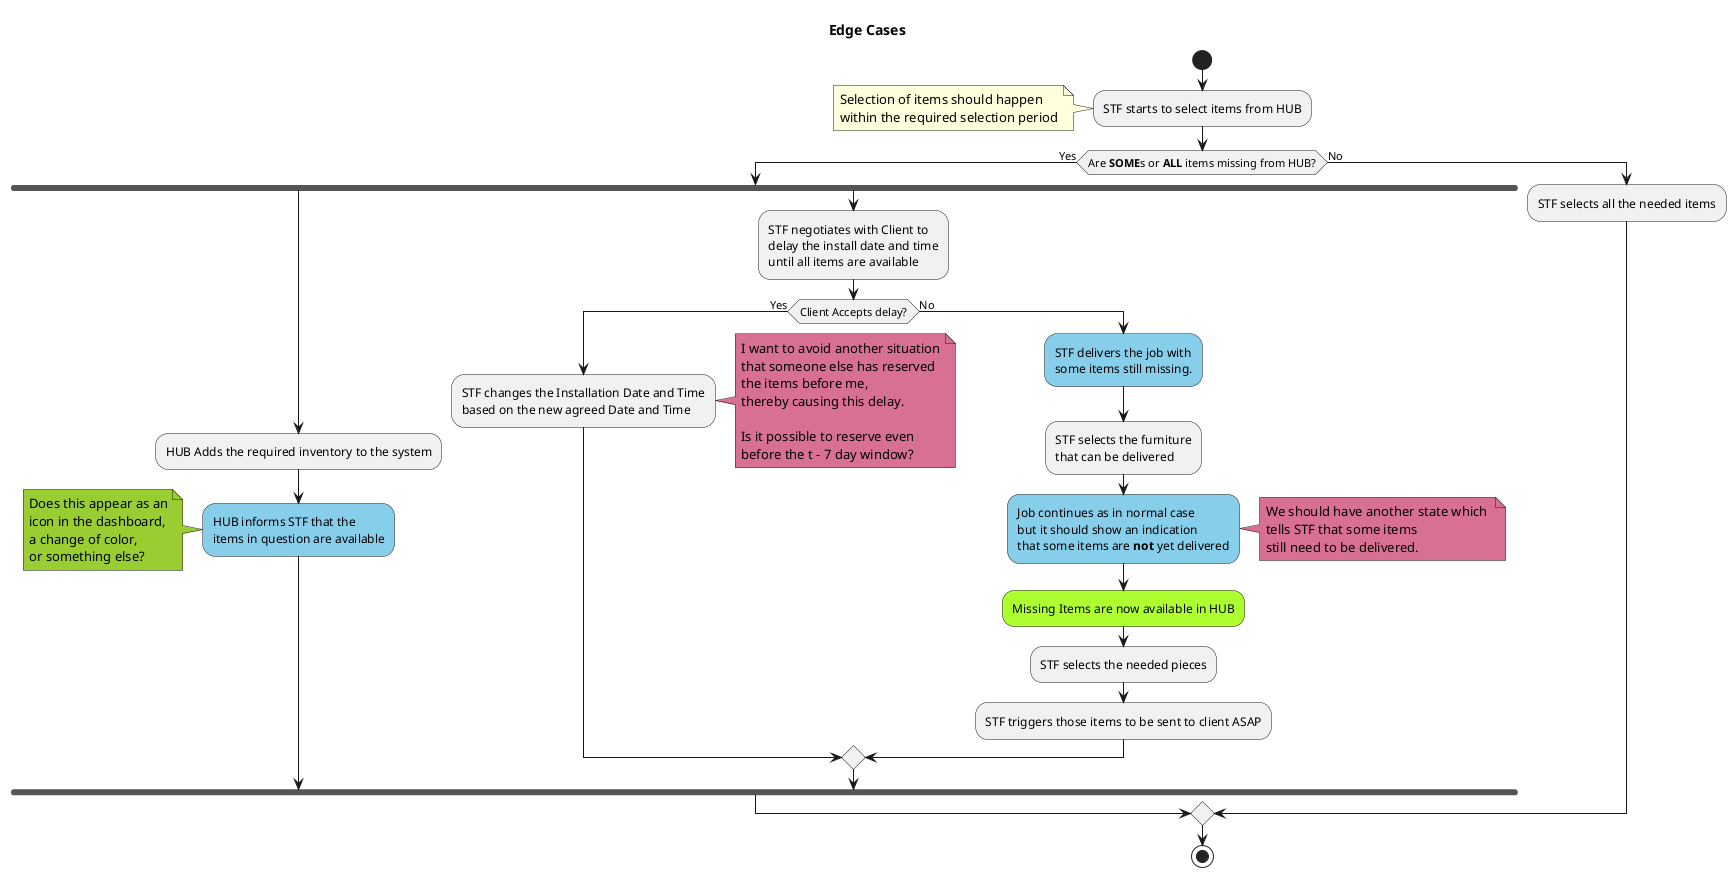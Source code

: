 ' Contains edge cases once some or all inventory items are missing
' during the date of Installation


@startuml
title Edge Cases
start

:STF starts to select items from HUB;
note
    Selection of items should happen
    within the required selection period
end note

if (Are **SOME**s or **ALL** items missing from HUB?) then (Yes)
    fork
        :HUB Adds the required inventory to the system;
        #SkyBlue:HUB informs STF that the
        items in question are available;
        note #YellowGreen
            Does this appear as an
            icon in the dashboard,
            a change of color, 
            or something else?
        end note
    fork again
        :STF negotiates with Client to
        delay the install date and time
        until all items are available;

        if (Client Accepts delay?) then (Yes)
            :STF changes the Installation Date and Time
            based on the new agreed Date and Time;

            note right #PaleVioletRed
                I want to avoid another situation
                that someone else has reserved
                the items before me,
                thereby causing this delay.

                Is it possible to reserve even
                before the t - 7 day window?
            end note
        else (No)
            #SkyBlue:STF delivers the job with
            some items still missing.;

            :STF selects the furniture
            that can be delivered;

            #SkyBlue:Job continues as in normal case
            but it should show an indication
            that some items are **not** yet delivered;

            note right #PaleVioletRed
                We should have another state which 
                tells STF that some items
                still need to be delivered.
            end note

            #GreenYellow:Missing Items are now available in HUB;
            :STF selects the needed pieces;
            :STF triggers those items to be sent to client ASAP;
        endif
    end fork

else (No)
    :STF selects all the needed items;
endif
stop
@enduml